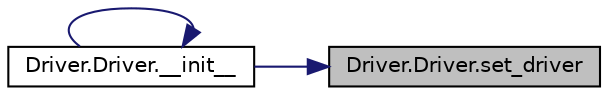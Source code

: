 digraph "Driver.Driver.set_driver"
{
 // LATEX_PDF_SIZE
  edge [fontname="Helvetica",fontsize="10",labelfontname="Helvetica",labelfontsize="10"];
  node [fontname="Helvetica",fontsize="10",shape=record];
  rankdir="RL";
  Node1 [label="Driver.Driver.set_driver",height=0.2,width=0.4,color="black", fillcolor="grey75", style="filled", fontcolor="black",tooltip=" "];
  Node1 -> Node2 [dir="back",color="midnightblue",fontsize="10",style="solid",fontname="Helvetica"];
  Node2 [label="Driver.Driver.__init__",height=0.2,width=0.4,color="black", fillcolor="white", style="filled",URL="$d3/d1e/class_driver_1_1_driver_abe62385785a1a26bb20325ddcb6d640f.html#abe62385785a1a26bb20325ddcb6d640f",tooltip=" "];
  Node2 -> Node2 [dir="back",color="midnightblue",fontsize="10",style="solid",fontname="Helvetica"];
}
